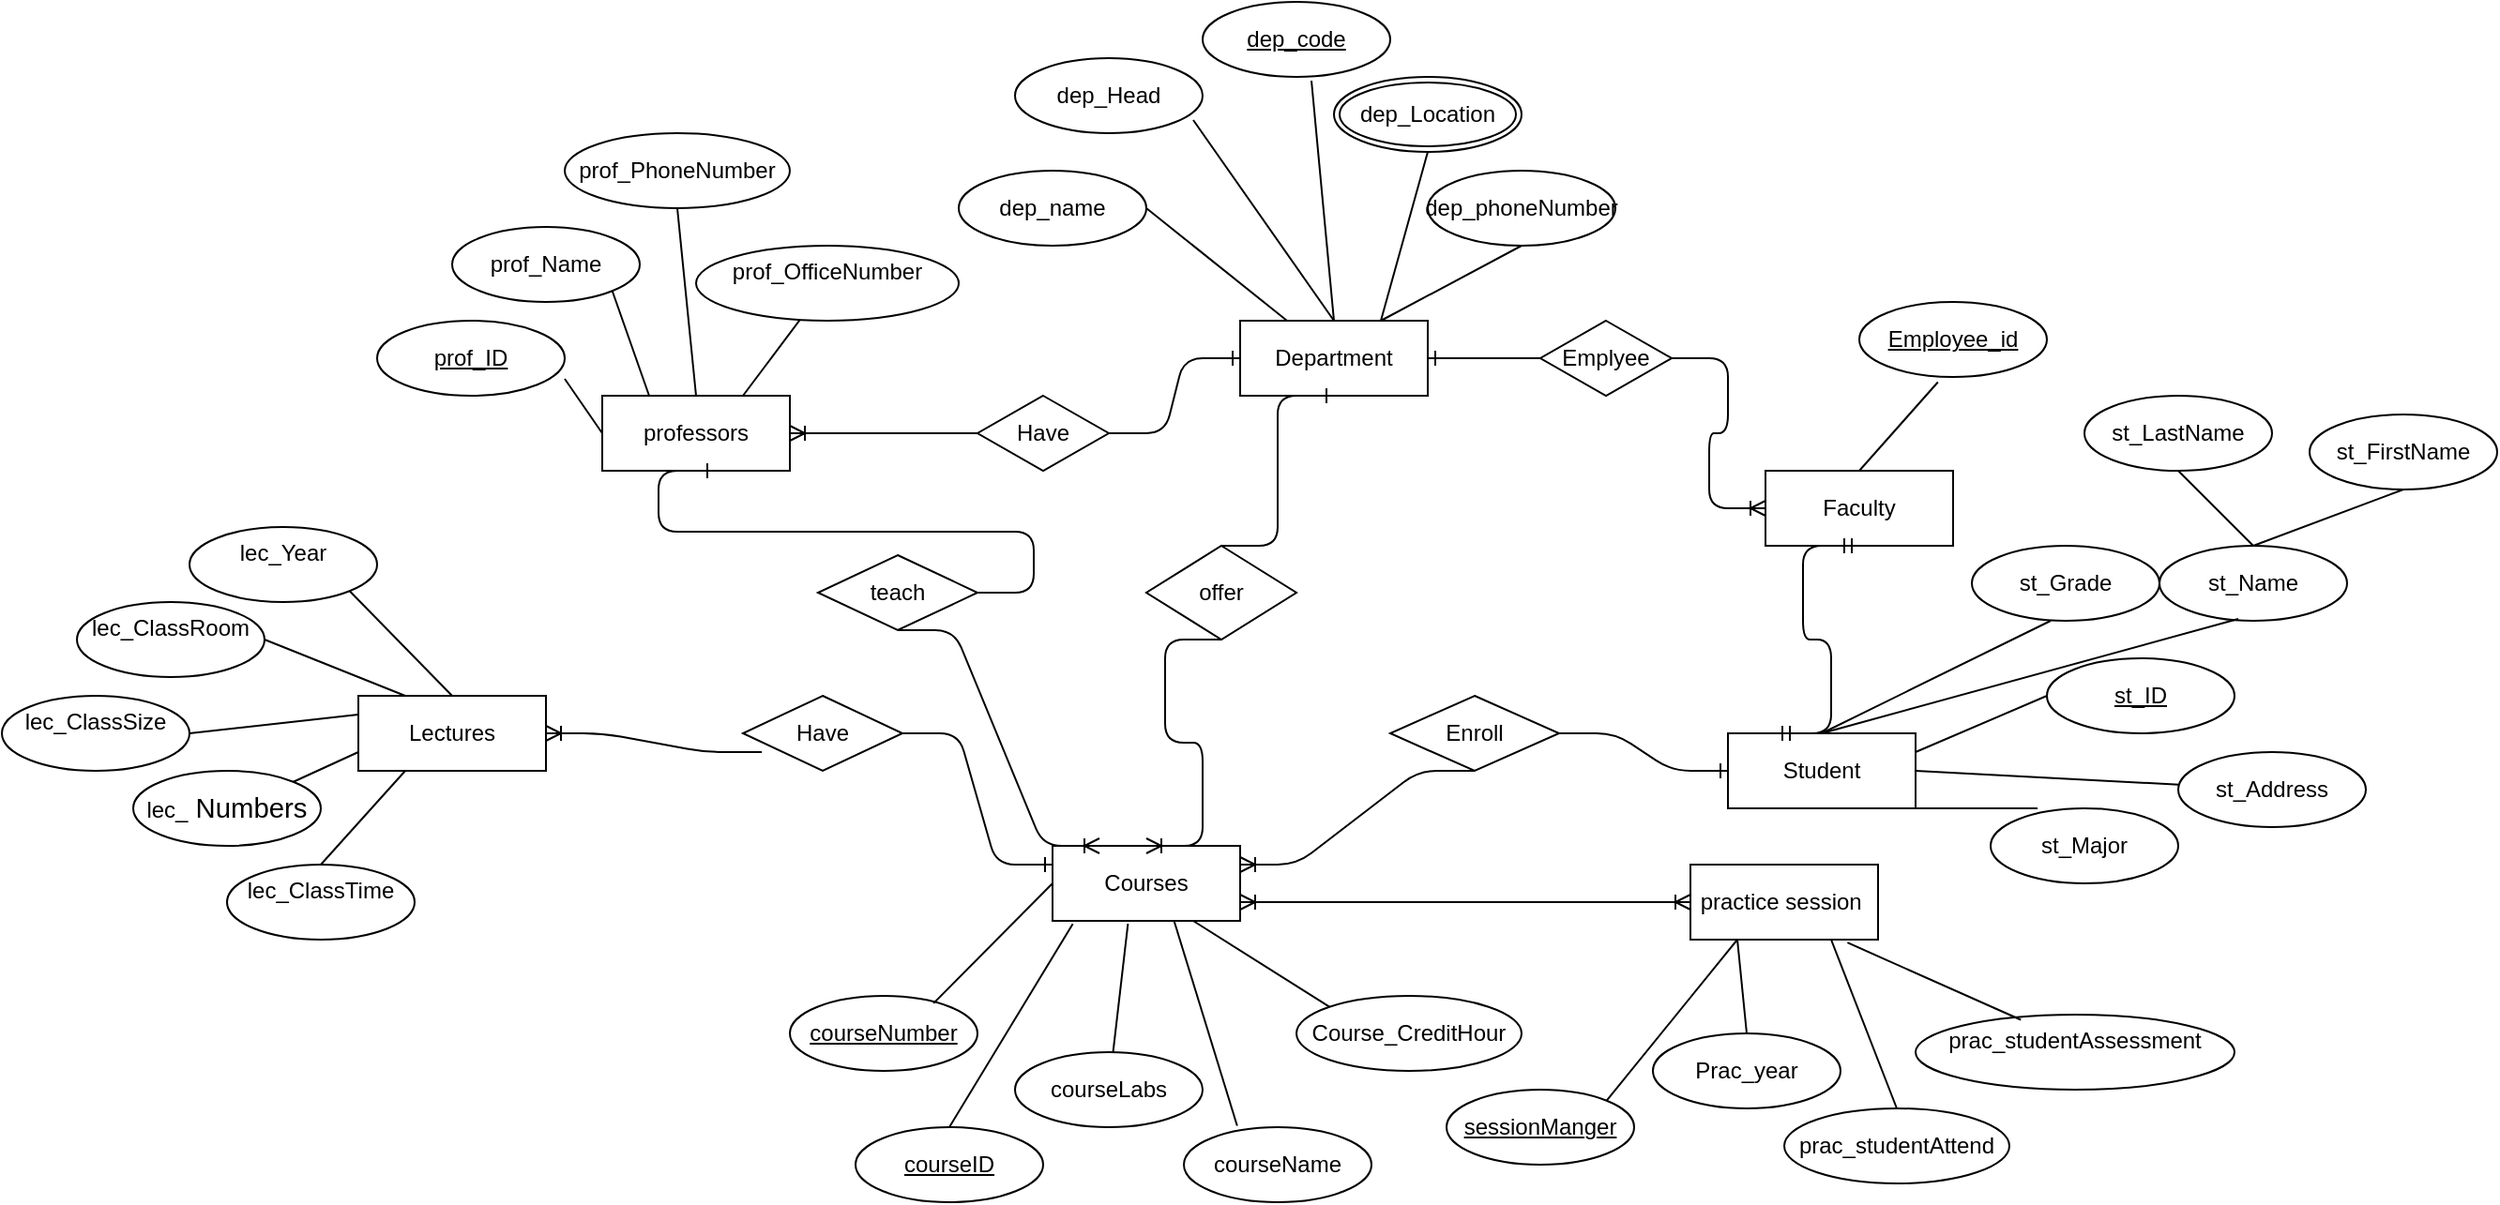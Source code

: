 <mxfile version="14.7.9" type="github">
  <diagram id="xXjCyACdQfbOIhHh-awv" name="Page-1">
    <mxGraphModel dx="2297" dy="750" grid="1" gridSize="10" guides="1" tooltips="1" connect="1" arrows="1" fold="1" page="1" pageScale="1" pageWidth="850" pageHeight="1100" math="0" shadow="0">
      <root>
        <mxCell id="0" />
        <mxCell id="1" parent="0" />
        <mxCell id="ngRxiMYijirylgywiZqK-1" value="Department" style="whiteSpace=wrap;html=1;align=center;" vertex="1" parent="1">
          <mxGeometry x="580" y="240" width="100" height="40" as="geometry" />
        </mxCell>
        <mxCell id="ngRxiMYijirylgywiZqK-2" value="Lectures" style="whiteSpace=wrap;html=1;align=center;" vertex="1" parent="1">
          <mxGeometry x="110" y="440" width="100" height="40" as="geometry" />
        </mxCell>
        <mxCell id="ngRxiMYijirylgywiZqK-3" value="practice session&amp;nbsp;" style="whiteSpace=wrap;html=1;align=center;" vertex="1" parent="1">
          <mxGeometry x="820" y="530" width="100" height="40" as="geometry" />
        </mxCell>
        <mxCell id="ngRxiMYijirylgywiZqK-4" value="professors" style="whiteSpace=wrap;html=1;align=center;" vertex="1" parent="1">
          <mxGeometry x="240" y="280" width="100" height="40" as="geometry" />
        </mxCell>
        <mxCell id="ngRxiMYijirylgywiZqK-5" value="Courses" style="whiteSpace=wrap;html=1;align=center;" vertex="1" parent="1">
          <mxGeometry x="480" y="520" width="100" height="40" as="geometry" />
        </mxCell>
        <mxCell id="ngRxiMYijirylgywiZqK-6" value="Student" style="whiteSpace=wrap;html=1;align=center;" vertex="1" parent="1">
          <mxGeometry x="840" y="460" width="100" height="40" as="geometry" />
        </mxCell>
        <mxCell id="ngRxiMYijirylgywiZqK-7" value="prof_ID" style="ellipse;whiteSpace=wrap;html=1;align=center;fontStyle=4;" vertex="1" parent="1">
          <mxGeometry x="120" y="240" width="100" height="40" as="geometry" />
        </mxCell>
        <mxCell id="ngRxiMYijirylgywiZqK-8" value="prof_Name" style="ellipse;whiteSpace=wrap;html=1;align=center;" vertex="1" parent="1">
          <mxGeometry x="160" y="190" width="100" height="40" as="geometry" />
        </mxCell>
        <mxCell id="ngRxiMYijirylgywiZqK-9" value="prof_&lt;span&gt;OfficeNumber&lt;/span&gt;&lt;p class=&quot;MsoNormal&quot;&gt;&lt;/p&gt;" style="ellipse;whiteSpace=wrap;html=1;align=center;" vertex="1" parent="1">
          <mxGeometry x="290" y="200" width="140" height="40" as="geometry" />
        </mxCell>
        <mxCell id="ngRxiMYijirylgywiZqK-10" value="prof_PhoneNumber" style="ellipse;whiteSpace=wrap;html=1;align=center;" vertex="1" parent="1">
          <mxGeometry x="220" y="140" width="120" height="40" as="geometry" />
        </mxCell>
        <mxCell id="ngRxiMYijirylgywiZqK-11" value="" style="endArrow=none;html=1;rounded=0;entryX=0.75;entryY=0;entryDx=0;entryDy=0;" edge="1" parent="1" source="ngRxiMYijirylgywiZqK-9" target="ngRxiMYijirylgywiZqK-4">
          <mxGeometry relative="1" as="geometry">
            <mxPoint x="290" y="210" as="sourcePoint" />
            <mxPoint x="450" y="210" as="targetPoint" />
          </mxGeometry>
        </mxCell>
        <mxCell id="ngRxiMYijirylgywiZqK-12" value="" style="endArrow=none;html=1;rounded=0;exitX=0.5;exitY=1;exitDx=0;exitDy=0;entryX=0.5;entryY=0;entryDx=0;entryDy=0;" edge="1" parent="1" source="ngRxiMYijirylgywiZqK-10" target="ngRxiMYijirylgywiZqK-4">
          <mxGeometry relative="1" as="geometry">
            <mxPoint x="290" y="259" as="sourcePoint" />
            <mxPoint x="450" y="259" as="targetPoint" />
          </mxGeometry>
        </mxCell>
        <mxCell id="ngRxiMYijirylgywiZqK-13" value="" style="endArrow=none;html=1;rounded=0;exitX=1;exitY=1;exitDx=0;exitDy=0;entryX=0.25;entryY=0;entryDx=0;entryDy=0;" edge="1" parent="1" source="ngRxiMYijirylgywiZqK-8" target="ngRxiMYijirylgywiZqK-4">
          <mxGeometry relative="1" as="geometry">
            <mxPoint x="300" y="239" as="sourcePoint" />
            <mxPoint x="460" y="239" as="targetPoint" />
          </mxGeometry>
        </mxCell>
        <mxCell id="ngRxiMYijirylgywiZqK-14" value="" style="endArrow=none;html=1;rounded=0;exitX=1;exitY=0.775;exitDx=0;exitDy=0;exitPerimeter=0;entryX=0;entryY=0.5;entryDx=0;entryDy=0;" edge="1" parent="1" source="ngRxiMYijirylgywiZqK-7" target="ngRxiMYijirylgywiZqK-4">
          <mxGeometry relative="1" as="geometry">
            <mxPoint x="340" y="290" as="sourcePoint" />
            <mxPoint x="500" y="290" as="targetPoint" />
          </mxGeometry>
        </mxCell>
        <mxCell id="ngRxiMYijirylgywiZqK-15" value="lec_&lt;span&gt;ClassRoom&lt;/span&gt;&lt;p class=&quot;MsoNormal&quot;&gt;&lt;/p&gt;" style="ellipse;whiteSpace=wrap;html=1;align=center;" vertex="1" parent="1">
          <mxGeometry x="-40" y="390" width="100" height="40" as="geometry" />
        </mxCell>
        <mxCell id="ngRxiMYijirylgywiZqK-16" value="lec_&lt;span&gt;Year&lt;/span&gt;&lt;p class=&quot;MsoNormal&quot;&gt;&lt;/p&gt;" style="ellipse;whiteSpace=wrap;html=1;align=center;" vertex="1" parent="1">
          <mxGeometry x="20" y="350" width="100" height="40" as="geometry" />
        </mxCell>
        <mxCell id="ngRxiMYijirylgywiZqK-17" value="lec_&lt;span&gt;ClassSize&lt;/span&gt;&lt;p class=&quot;MsoNormal&quot;&gt;&lt;/p&gt;" style="ellipse;whiteSpace=wrap;html=1;align=center;" vertex="1" parent="1">
          <mxGeometry x="-80" y="440" width="100" height="40" as="geometry" />
        </mxCell>
        <mxCell id="ngRxiMYijirylgywiZqK-19" value="lec_&lt;span&gt;ClassTime&lt;/span&gt;&lt;p class=&quot;MsoNormal&quot;&gt;&lt;/p&gt;" style="ellipse;whiteSpace=wrap;html=1;align=center;" vertex="1" parent="1">
          <mxGeometry x="40" y="530" width="100" height="40" as="geometry" />
        </mxCell>
        <mxCell id="ngRxiMYijirylgywiZqK-20" value="lec_&lt;span style=&quot;font-size: 11.0pt ; line-height: 107% ; font-family: &amp;#34;calibri&amp;#34; , sans-serif&quot;&gt;&amp;nbsp;Numbers&lt;/span&gt;" style="ellipse;whiteSpace=wrap;html=1;align=center;" vertex="1" parent="1">
          <mxGeometry x="-10" y="480" width="100" height="40" as="geometry" />
        </mxCell>
        <mxCell id="ngRxiMYijirylgywiZqK-21" value="" style="endArrow=none;html=1;rounded=0;entryX=0.25;entryY=1;entryDx=0;entryDy=0;exitX=0.5;exitY=0;exitDx=0;exitDy=0;" edge="1" parent="1" source="ngRxiMYijirylgywiZqK-19" target="ngRxiMYijirylgywiZqK-2">
          <mxGeometry relative="1" as="geometry">
            <mxPoint x="60" y="499.5" as="sourcePoint" />
            <mxPoint x="220" y="499.5" as="targetPoint" />
          </mxGeometry>
        </mxCell>
        <mxCell id="ngRxiMYijirylgywiZqK-22" value="" style="endArrow=none;html=1;rounded=0;entryX=0;entryY=0.75;entryDx=0;entryDy=0;exitX=1;exitY=0;exitDx=0;exitDy=0;" edge="1" parent="1" source="ngRxiMYijirylgywiZqK-20" target="ngRxiMYijirylgywiZqK-2">
          <mxGeometry relative="1" as="geometry">
            <mxPoint x="60" y="459.5" as="sourcePoint" />
            <mxPoint x="220" y="459.5" as="targetPoint" />
          </mxGeometry>
        </mxCell>
        <mxCell id="ngRxiMYijirylgywiZqK-23" value="" style="endArrow=none;html=1;rounded=0;entryX=0;entryY=0.25;entryDx=0;entryDy=0;exitX=1;exitY=0.5;exitDx=0;exitDy=0;" edge="1" parent="1" source="ngRxiMYijirylgywiZqK-17" target="ngRxiMYijirylgywiZqK-2">
          <mxGeometry relative="1" as="geometry">
            <mxPoint x="20" y="450" as="sourcePoint" />
            <mxPoint x="180" y="450" as="targetPoint" />
          </mxGeometry>
        </mxCell>
        <mxCell id="ngRxiMYijirylgywiZqK-24" value="" style="endArrow=none;html=1;rounded=0;entryX=0.25;entryY=0;entryDx=0;entryDy=0;exitX=1;exitY=0.5;exitDx=0;exitDy=0;" edge="1" parent="1" source="ngRxiMYijirylgywiZqK-15" target="ngRxiMYijirylgywiZqK-2">
          <mxGeometry relative="1" as="geometry">
            <mxPoint x="40" y="430" as="sourcePoint" />
            <mxPoint x="200" y="430" as="targetPoint" />
          </mxGeometry>
        </mxCell>
        <mxCell id="ngRxiMYijirylgywiZqK-25" value="" style="endArrow=none;html=1;rounded=0;exitX=1;exitY=1;exitDx=0;exitDy=0;entryX=0.5;entryY=0;entryDx=0;entryDy=0;" edge="1" parent="1" source="ngRxiMYijirylgywiZqK-16" target="ngRxiMYijirylgywiZqK-2">
          <mxGeometry relative="1" as="geometry">
            <mxPoint x="100" y="370" as="sourcePoint" />
            <mxPoint x="220" y="440" as="targetPoint" />
          </mxGeometry>
        </mxCell>
        <mxCell id="ngRxiMYijirylgywiZqK-27" value="dep_code" style="ellipse;whiteSpace=wrap;html=1;align=center;fontStyle=4;" vertex="1" parent="1">
          <mxGeometry x="560" y="70" width="100" height="40" as="geometry" />
        </mxCell>
        <mxCell id="ngRxiMYijirylgywiZqK-28" value="dep_Head" style="ellipse;whiteSpace=wrap;html=1;align=center;" vertex="1" parent="1">
          <mxGeometry x="460" y="100" width="100" height="40" as="geometry" />
        </mxCell>
        <mxCell id="ngRxiMYijirylgywiZqK-30" value="dep_phoneNumber" style="ellipse;whiteSpace=wrap;html=1;align=center;" vertex="1" parent="1">
          <mxGeometry x="680" y="160" width="100" height="40" as="geometry" />
        </mxCell>
        <mxCell id="ngRxiMYijirylgywiZqK-31" value="dep_name" style="ellipse;whiteSpace=wrap;html=1;align=center;" vertex="1" parent="1">
          <mxGeometry x="430" y="160" width="100" height="40" as="geometry" />
        </mxCell>
        <mxCell id="ngRxiMYijirylgywiZqK-32" value="" style="endArrow=none;html=1;rounded=0;entryX=1;entryY=0.5;entryDx=0;entryDy=0;" edge="1" parent="1" source="ngRxiMYijirylgywiZqK-1" target="ngRxiMYijirylgywiZqK-31">
          <mxGeometry relative="1" as="geometry">
            <mxPoint x="360" y="220" as="sourcePoint" />
            <mxPoint x="520" y="220" as="targetPoint" />
          </mxGeometry>
        </mxCell>
        <mxCell id="ngRxiMYijirylgywiZqK-33" value="" style="endArrow=none;html=1;rounded=0;entryX=0.95;entryY=0.825;entryDx=0;entryDy=0;entryPerimeter=0;exitX=0.5;exitY=0;exitDx=0;exitDy=0;" edge="1" parent="1" source="ngRxiMYijirylgywiZqK-1" target="ngRxiMYijirylgywiZqK-28">
          <mxGeometry relative="1" as="geometry">
            <mxPoint x="380" y="240" as="sourcePoint" />
            <mxPoint x="540" y="240" as="targetPoint" />
          </mxGeometry>
        </mxCell>
        <mxCell id="ngRxiMYijirylgywiZqK-34" value="" style="endArrow=none;html=1;rounded=0;entryX=0.58;entryY=1.05;entryDx=0;entryDy=0;entryPerimeter=0;exitX=0.5;exitY=0;exitDx=0;exitDy=0;" edge="1" parent="1" source="ngRxiMYijirylgywiZqK-1" target="ngRxiMYijirylgywiZqK-27">
          <mxGeometry relative="1" as="geometry">
            <mxPoint x="380" y="229.5" as="sourcePoint" />
            <mxPoint x="540" y="229.5" as="targetPoint" />
          </mxGeometry>
        </mxCell>
        <mxCell id="ngRxiMYijirylgywiZqK-35" value="" style="endArrow=none;html=1;rounded=0;entryX=0.5;entryY=1;entryDx=0;entryDy=0;exitX=0.75;exitY=0;exitDx=0;exitDy=0;" edge="1" parent="1" source="ngRxiMYijirylgywiZqK-1" target="ngRxiMYijirylgywiZqK-97">
          <mxGeometry relative="1" as="geometry">
            <mxPoint x="430" y="220" as="sourcePoint" />
            <mxPoint x="661" y="152" as="targetPoint" />
          </mxGeometry>
        </mxCell>
        <mxCell id="ngRxiMYijirylgywiZqK-36" value="" style="endArrow=none;html=1;rounded=0;entryX=0.5;entryY=1;entryDx=0;entryDy=0;exitX=0.75;exitY=0;exitDx=0;exitDy=0;" edge="1" parent="1" source="ngRxiMYijirylgywiZqK-1" target="ngRxiMYijirylgywiZqK-30">
          <mxGeometry relative="1" as="geometry">
            <mxPoint x="350" y="190" as="sourcePoint" />
            <mxPoint x="510" y="190" as="targetPoint" />
          </mxGeometry>
        </mxCell>
        <mxCell id="ngRxiMYijirylgywiZqK-37" value="st_Grade" style="ellipse;whiteSpace=wrap;html=1;align=center;" vertex="1" parent="1">
          <mxGeometry x="970" y="360" width="100" height="40" as="geometry" />
        </mxCell>
        <mxCell id="ngRxiMYijirylgywiZqK-38" value="st_Major" style="ellipse;whiteSpace=wrap;html=1;align=center;" vertex="1" parent="1">
          <mxGeometry x="980" y="500" width="100" height="40" as="geometry" />
        </mxCell>
        <mxCell id="ngRxiMYijirylgywiZqK-39" value="st_Address" style="ellipse;whiteSpace=wrap;html=1;align=center;" vertex="1" parent="1">
          <mxGeometry x="1080" y="470" width="100" height="40" as="geometry" />
        </mxCell>
        <mxCell id="ngRxiMYijirylgywiZqK-40" value="st_Name" style="ellipse;whiteSpace=wrap;html=1;align=center;" vertex="1" parent="1">
          <mxGeometry x="1070" y="360" width="100" height="40" as="geometry" />
        </mxCell>
        <mxCell id="ngRxiMYijirylgywiZqK-41" value="st_ID" style="ellipse;whiteSpace=wrap;html=1;align=center;fontStyle=4;" vertex="1" parent="1">
          <mxGeometry x="1010" y="420" width="100" height="40" as="geometry" />
        </mxCell>
        <mxCell id="ngRxiMYijirylgywiZqK-42" value="" style="endArrow=none;html=1;rounded=0;entryX=0.75;entryY=1;entryDx=0;entryDy=0;exitX=0.25;exitY=0;exitDx=0;exitDy=0;exitPerimeter=0;" edge="1" parent="1" source="ngRxiMYijirylgywiZqK-38" target="ngRxiMYijirylgywiZqK-6">
          <mxGeometry relative="1" as="geometry">
            <mxPoint x="740" y="419" as="sourcePoint" />
            <mxPoint x="900" y="419" as="targetPoint" />
          </mxGeometry>
        </mxCell>
        <mxCell id="ngRxiMYijirylgywiZqK-43" value="" style="endArrow=none;html=1;rounded=0;exitX=1;exitY=0.5;exitDx=0;exitDy=0;" edge="1" parent="1" source="ngRxiMYijirylgywiZqK-6" target="ngRxiMYijirylgywiZqK-39">
          <mxGeometry relative="1" as="geometry">
            <mxPoint x="780" y="420" as="sourcePoint" />
            <mxPoint x="940" y="420" as="targetPoint" />
          </mxGeometry>
        </mxCell>
        <mxCell id="ngRxiMYijirylgywiZqK-44" value="" style="endArrow=none;html=1;rounded=0;exitX=1;exitY=0.25;exitDx=0;exitDy=0;entryX=0;entryY=0.5;entryDx=0;entryDy=0;" edge="1" parent="1" source="ngRxiMYijirylgywiZqK-6" target="ngRxiMYijirylgywiZqK-41">
          <mxGeometry relative="1" as="geometry">
            <mxPoint x="830" y="379.5" as="sourcePoint" />
            <mxPoint x="980" y="380" as="targetPoint" />
          </mxGeometry>
        </mxCell>
        <mxCell id="ngRxiMYijirylgywiZqK-45" value="" style="endArrow=none;html=1;rounded=0;entryX=0.42;entryY=0.975;entryDx=0;entryDy=0;entryPerimeter=0;exitX=0.5;exitY=0;exitDx=0;exitDy=0;" edge="1" parent="1" source="ngRxiMYijirylgywiZqK-6" target="ngRxiMYijirylgywiZqK-40">
          <mxGeometry relative="1" as="geometry">
            <mxPoint x="770" y="330" as="sourcePoint" />
            <mxPoint x="930" y="330" as="targetPoint" />
          </mxGeometry>
        </mxCell>
        <mxCell id="ngRxiMYijirylgywiZqK-46" value="" style="endArrow=none;html=1;rounded=0;entryX=0.42;entryY=1;entryDx=0;entryDy=0;entryPerimeter=0;exitX=0.5;exitY=0;exitDx=0;exitDy=0;" edge="1" parent="1" source="ngRxiMYijirylgywiZqK-6" target="ngRxiMYijirylgywiZqK-37">
          <mxGeometry relative="1" as="geometry">
            <mxPoint x="750" y="390" as="sourcePoint" />
            <mxPoint x="910" y="390" as="targetPoint" />
          </mxGeometry>
        </mxCell>
        <mxCell id="ngRxiMYijirylgywiZqK-47" value="courseNumber" style="ellipse;whiteSpace=wrap;html=1;align=center;fontStyle=4;" vertex="1" parent="1">
          <mxGeometry x="340" y="600" width="100" height="40" as="geometry" />
        </mxCell>
        <mxCell id="ngRxiMYijirylgywiZqK-48" value="courseID" style="ellipse;whiteSpace=wrap;html=1;align=center;fontStyle=4;" vertex="1" parent="1">
          <mxGeometry x="375" y="670" width="100" height="40" as="geometry" />
        </mxCell>
        <mxCell id="ngRxiMYijirylgywiZqK-49" value="Course_CreditHour" style="ellipse;whiteSpace=wrap;html=1;align=center;" vertex="1" parent="1">
          <mxGeometry x="610" y="600" width="120" height="40" as="geometry" />
        </mxCell>
        <mxCell id="ngRxiMYijirylgywiZqK-50" value="courseLabs" style="ellipse;whiteSpace=wrap;html=1;align=center;" vertex="1" parent="1">
          <mxGeometry x="460" y="630" width="100" height="40" as="geometry" />
        </mxCell>
        <mxCell id="ngRxiMYijirylgywiZqK-51" value="courseName" style="ellipse;whiteSpace=wrap;html=1;align=center;" vertex="1" parent="1">
          <mxGeometry x="550" y="670" width="100" height="40" as="geometry" />
        </mxCell>
        <mxCell id="ngRxiMYijirylgywiZqK-53" value="" style="endArrow=none;html=1;rounded=0;entryX=0.75;entryY=1;entryDx=0;entryDy=0;exitX=0;exitY=0;exitDx=0;exitDy=0;" edge="1" parent="1" source="ngRxiMYijirylgywiZqK-49" target="ngRxiMYijirylgywiZqK-5">
          <mxGeometry relative="1" as="geometry">
            <mxPoint x="530" y="630" as="sourcePoint" />
            <mxPoint x="690" y="630" as="targetPoint" />
          </mxGeometry>
        </mxCell>
        <mxCell id="ngRxiMYijirylgywiZqK-54" value="" style="endArrow=none;html=1;rounded=0;entryX=0.649;entryY=1.01;entryDx=0;entryDy=0;entryPerimeter=0;exitX=0.284;exitY=-0.019;exitDx=0;exitDy=0;exitPerimeter=0;" edge="1" parent="1" source="ngRxiMYijirylgywiZqK-51" target="ngRxiMYijirylgywiZqK-5">
          <mxGeometry relative="1" as="geometry">
            <mxPoint x="500" y="669.41" as="sourcePoint" />
            <mxPoint x="660" y="669.41" as="targetPoint" />
          </mxGeometry>
        </mxCell>
        <mxCell id="ngRxiMYijirylgywiZqK-55" value="" style="endArrow=none;html=1;rounded=0;entryX=0.402;entryY=1.04;entryDx=0;entryDy=0;entryPerimeter=0;" edge="1" parent="1" source="ngRxiMYijirylgywiZqK-50" target="ngRxiMYijirylgywiZqK-5">
          <mxGeometry relative="1" as="geometry">
            <mxPoint x="490" y="659.41" as="sourcePoint" />
            <mxPoint x="650" y="659.41" as="targetPoint" />
          </mxGeometry>
        </mxCell>
        <mxCell id="ngRxiMYijirylgywiZqK-56" value="" style="endArrow=none;html=1;rounded=0;exitX=0.5;exitY=0;exitDx=0;exitDy=0;entryX=0.108;entryY=1.04;entryDx=0;entryDy=0;entryPerimeter=0;" edge="1" parent="1" source="ngRxiMYijirylgywiZqK-48" target="ngRxiMYijirylgywiZqK-5">
          <mxGeometry relative="1" as="geometry">
            <mxPoint x="420" y="598.82" as="sourcePoint" />
            <mxPoint x="530" y="599" as="targetPoint" />
          </mxGeometry>
        </mxCell>
        <mxCell id="ngRxiMYijirylgywiZqK-57" value="" style="endArrow=none;html=1;rounded=0;entryX=0;entryY=0.5;entryDx=0;entryDy=0;exitX=0.766;exitY=0.099;exitDx=0;exitDy=0;exitPerimeter=0;" edge="1" parent="1" source="ngRxiMYijirylgywiZqK-47" target="ngRxiMYijirylgywiZqK-5">
          <mxGeometry relative="1" as="geometry">
            <mxPoint x="430" y="570" as="sourcePoint" />
            <mxPoint x="590" y="570" as="targetPoint" />
          </mxGeometry>
        </mxCell>
        <mxCell id="ngRxiMYijirylgywiZqK-58" value="Faculty" style="whiteSpace=wrap;html=1;align=center;" vertex="1" parent="1">
          <mxGeometry x="860" y="320" width="100" height="40" as="geometry" />
        </mxCell>
        <mxCell id="ngRxiMYijirylgywiZqK-60" value="Employee_id" style="ellipse;whiteSpace=wrap;html=1;align=center;fontStyle=4;" vertex="1" parent="1">
          <mxGeometry x="910" y="230" width="100" height="40" as="geometry" />
        </mxCell>
        <mxCell id="ngRxiMYijirylgywiZqK-61" value="" style="endArrow=none;html=1;rounded=0;exitX=0.419;exitY=1.069;exitDx=0;exitDy=0;exitPerimeter=0;entryX=0.5;entryY=0;entryDx=0;entryDy=0;" edge="1" parent="1" source="ngRxiMYijirylgywiZqK-60" target="ngRxiMYijirylgywiZqK-58">
          <mxGeometry relative="1" as="geometry">
            <mxPoint x="720" y="220" as="sourcePoint" />
            <mxPoint x="930" y="240" as="targetPoint" />
          </mxGeometry>
        </mxCell>
        <mxCell id="ngRxiMYijirylgywiZqK-62" value="sessionManger" style="ellipse;whiteSpace=wrap;html=1;align=center;fontStyle=4;" vertex="1" parent="1">
          <mxGeometry x="690" y="650" width="100" height="40" as="geometry" />
        </mxCell>
        <mxCell id="ngRxiMYijirylgywiZqK-63" value="Prac_year" style="ellipse;whiteSpace=wrap;html=1;align=center;" vertex="1" parent="1">
          <mxGeometry x="800" y="620" width="100" height="40" as="geometry" />
        </mxCell>
        <mxCell id="ngRxiMYijirylgywiZqK-64" value="prac_studentAttend" style="ellipse;whiteSpace=wrap;html=1;align=center;" vertex="1" parent="1">
          <mxGeometry x="870" y="660" width="120" height="40" as="geometry" />
        </mxCell>
        <mxCell id="ngRxiMYijirylgywiZqK-65" value="prac_&lt;span&gt;studentAssessment&lt;/span&gt;&lt;p class=&quot;MsoNormal&quot;&gt;&lt;/p&gt;" style="ellipse;whiteSpace=wrap;html=1;align=center;" vertex="1" parent="1">
          <mxGeometry x="940" y="610" width="170" height="40" as="geometry" />
        </mxCell>
        <mxCell id="ngRxiMYijirylgywiZqK-68" value="" style="endArrow=none;html=1;rounded=0;exitX=0.837;exitY=1.04;exitDx=0;exitDy=0;entryX=0.33;entryY=0.069;entryDx=0;entryDy=0;entryPerimeter=0;exitPerimeter=0;" edge="1" parent="1" source="ngRxiMYijirylgywiZqK-3" target="ngRxiMYijirylgywiZqK-65">
          <mxGeometry relative="1" as="geometry">
            <mxPoint x="900" y="600" as="sourcePoint" />
            <mxPoint x="1060" y="600" as="targetPoint" />
          </mxGeometry>
        </mxCell>
        <mxCell id="ngRxiMYijirylgywiZqK-69" value="" style="endArrow=none;html=1;rounded=0;entryX=0.75;entryY=1;entryDx=0;entryDy=0;exitX=0.5;exitY=0;exitDx=0;exitDy=0;" edge="1" parent="1" source="ngRxiMYijirylgywiZqK-64" target="ngRxiMYijirylgywiZqK-3">
          <mxGeometry relative="1" as="geometry">
            <mxPoint x="790" y="570" as="sourcePoint" />
            <mxPoint x="950" y="570" as="targetPoint" />
          </mxGeometry>
        </mxCell>
        <mxCell id="ngRxiMYijirylgywiZqK-70" value="" style="endArrow=none;html=1;rounded=0;entryX=0.25;entryY=1;entryDx=0;entryDy=0;exitX=0.5;exitY=0;exitDx=0;exitDy=0;" edge="1" parent="1" source="ngRxiMYijirylgywiZqK-63" target="ngRxiMYijirylgywiZqK-3">
          <mxGeometry relative="1" as="geometry">
            <mxPoint x="750" y="549" as="sourcePoint" />
            <mxPoint x="910" y="549" as="targetPoint" />
          </mxGeometry>
        </mxCell>
        <mxCell id="ngRxiMYijirylgywiZqK-71" value="" style="endArrow=none;html=1;rounded=0;entryX=0.25;entryY=1;entryDx=0;entryDy=0;exitX=1;exitY=0;exitDx=0;exitDy=0;" edge="1" parent="1" source="ngRxiMYijirylgywiZqK-62" target="ngRxiMYijirylgywiZqK-3">
          <mxGeometry relative="1" as="geometry">
            <mxPoint x="740" y="590" as="sourcePoint" />
            <mxPoint x="900" y="590" as="targetPoint" />
          </mxGeometry>
        </mxCell>
        <mxCell id="ngRxiMYijirylgywiZqK-72" value="Enroll" style="shape=rhombus;perimeter=rhombusPerimeter;whiteSpace=wrap;html=1;align=center;" vertex="1" parent="1">
          <mxGeometry x="660" y="440" width="90" height="40" as="geometry" />
        </mxCell>
        <mxCell id="ngRxiMYijirylgywiZqK-73" value="" style="edgeStyle=entityRelationEdgeStyle;fontSize=12;html=1;endArrow=ERone;endFill=1;exitX=1;exitY=0.5;exitDx=0;exitDy=0;entryX=0;entryY=0.5;entryDx=0;entryDy=0;" edge="1" parent="1" source="ngRxiMYijirylgywiZqK-72" target="ngRxiMYijirylgywiZqK-6">
          <mxGeometry width="100" height="100" relative="1" as="geometry">
            <mxPoint x="750" y="500" as="sourcePoint" />
            <mxPoint x="830" y="410" as="targetPoint" />
          </mxGeometry>
        </mxCell>
        <mxCell id="ngRxiMYijirylgywiZqK-75" value="" style="edgeStyle=entityRelationEdgeStyle;fontSize=12;html=1;endArrow=ERoneToMany;entryX=1;entryY=0.25;entryDx=0;entryDy=0;exitX=0.5;exitY=1;exitDx=0;exitDy=0;" edge="1" parent="1" source="ngRxiMYijirylgywiZqK-72" target="ngRxiMYijirylgywiZqK-5">
          <mxGeometry width="100" height="100" relative="1" as="geometry">
            <mxPoint x="710" y="600" as="sourcePoint" />
            <mxPoint x="810" y="500" as="targetPoint" />
          </mxGeometry>
        </mxCell>
        <mxCell id="ngRxiMYijirylgywiZqK-76" value="Have" style="shape=rhombus;perimeter=rhombusPerimeter;whiteSpace=wrap;html=1;align=center;" vertex="1" parent="1">
          <mxGeometry x="315" y="440" width="85" height="40" as="geometry" />
        </mxCell>
        <mxCell id="ngRxiMYijirylgywiZqK-77" value="" style="edgeStyle=entityRelationEdgeStyle;fontSize=12;html=1;endArrow=ERoneToMany;exitX=0.118;exitY=0.75;exitDx=0;exitDy=0;exitPerimeter=0;entryX=1;entryY=0.5;entryDx=0;entryDy=0;" edge="1" parent="1" source="ngRxiMYijirylgywiZqK-76" target="ngRxiMYijirylgywiZqK-2">
          <mxGeometry width="100" height="100" relative="1" as="geometry">
            <mxPoint x="350" y="600" as="sourcePoint" />
            <mxPoint x="450" y="500" as="targetPoint" />
          </mxGeometry>
        </mxCell>
        <mxCell id="ngRxiMYijirylgywiZqK-78" value="" style="edgeStyle=entityRelationEdgeStyle;fontSize=12;html=1;endArrow=ERone;endFill=1;entryX=0;entryY=0.25;entryDx=0;entryDy=0;entryPerimeter=0;exitX=1;exitY=0.5;exitDx=0;exitDy=0;" edge="1" parent="1" source="ngRxiMYijirylgywiZqK-76" target="ngRxiMYijirylgywiZqK-5">
          <mxGeometry width="100" height="100" relative="1" as="geometry">
            <mxPoint x="375" y="630" as="sourcePoint" />
            <mxPoint x="475" y="530" as="targetPoint" />
          </mxGeometry>
        </mxCell>
        <mxCell id="ngRxiMYijirylgywiZqK-80" value="" style="edgeStyle=entityRelationEdgeStyle;fontSize=12;html=1;endArrow=ERoneToMany;startArrow=ERoneToMany;exitX=1;exitY=0.75;exitDx=0;exitDy=0;entryX=0;entryY=0.5;entryDx=0;entryDy=0;" edge="1" parent="1" source="ngRxiMYijirylgywiZqK-5" target="ngRxiMYijirylgywiZqK-3">
          <mxGeometry width="100" height="100" relative="1" as="geometry">
            <mxPoint x="670" y="580" as="sourcePoint" />
            <mxPoint x="770" y="480" as="targetPoint" />
          </mxGeometry>
        </mxCell>
        <mxCell id="ngRxiMYijirylgywiZqK-81" value="offer" style="shape=rhombus;perimeter=rhombusPerimeter;whiteSpace=wrap;html=1;align=center;" vertex="1" parent="1">
          <mxGeometry x="530" y="360" width="80" height="50" as="geometry" />
        </mxCell>
        <mxCell id="ngRxiMYijirylgywiZqK-83" value="" style="edgeStyle=entityRelationEdgeStyle;fontSize=12;html=1;endArrow=ERoneToMany;exitX=0.5;exitY=1;exitDx=0;exitDy=0;entryX=0.5;entryY=0;entryDx=0;entryDy=0;" edge="1" parent="1" source="ngRxiMYijirylgywiZqK-81" target="ngRxiMYijirylgywiZqK-5">
          <mxGeometry width="100" height="100" relative="1" as="geometry">
            <mxPoint x="460" y="400" as="sourcePoint" />
            <mxPoint x="530" y="515" as="targetPoint" />
          </mxGeometry>
        </mxCell>
        <mxCell id="ngRxiMYijirylgywiZqK-84" value="" style="edgeStyle=entityRelationEdgeStyle;fontSize=12;html=1;endArrow=ERone;endFill=1;exitX=0.5;exitY=0;exitDx=0;exitDy=0;entryX=0.5;entryY=1;entryDx=0;entryDy=0;" edge="1" parent="1" source="ngRxiMYijirylgywiZqK-81" target="ngRxiMYijirylgywiZqK-1">
          <mxGeometry width="100" height="100" relative="1" as="geometry">
            <mxPoint x="460" y="400" as="sourcePoint" />
            <mxPoint x="560" y="300" as="targetPoint" />
          </mxGeometry>
        </mxCell>
        <mxCell id="ngRxiMYijirylgywiZqK-85" value="Emplyee" style="shape=rhombus;perimeter=rhombusPerimeter;whiteSpace=wrap;html=1;align=center;" vertex="1" parent="1">
          <mxGeometry x="740" y="240" width="70" height="40" as="geometry" />
        </mxCell>
        <mxCell id="ngRxiMYijirylgywiZqK-86" value="" style="edgeStyle=entityRelationEdgeStyle;fontSize=12;html=1;endArrow=ERoneToMany;exitX=1;exitY=0.5;exitDx=0;exitDy=0;entryX=0;entryY=0.5;entryDx=0;entryDy=0;" edge="1" parent="1" source="ngRxiMYijirylgywiZqK-85" target="ngRxiMYijirylgywiZqK-58">
          <mxGeometry width="100" height="100" relative="1" as="geometry">
            <mxPoint x="460" y="360" as="sourcePoint" />
            <mxPoint x="560" y="260" as="targetPoint" />
          </mxGeometry>
        </mxCell>
        <mxCell id="ngRxiMYijirylgywiZqK-87" value="" style="edgeStyle=entityRelationEdgeStyle;fontSize=12;html=1;endArrow=ERone;endFill=1;exitX=0;exitY=0.5;exitDx=0;exitDy=0;entryX=1;entryY=0.5;entryDx=0;entryDy=0;" edge="1" parent="1" source="ngRxiMYijirylgywiZqK-85" target="ngRxiMYijirylgywiZqK-1">
          <mxGeometry width="100" height="100" relative="1" as="geometry">
            <mxPoint x="460" y="360" as="sourcePoint" />
            <mxPoint x="560" y="260" as="targetPoint" />
          </mxGeometry>
        </mxCell>
        <mxCell id="ngRxiMYijirylgywiZqK-89" value="Have" style="shape=rhombus;perimeter=rhombusPerimeter;whiteSpace=wrap;html=1;align=center;" vertex="1" parent="1">
          <mxGeometry x="440" y="280" width="70" height="40" as="geometry" />
        </mxCell>
        <mxCell id="ngRxiMYijirylgywiZqK-90" value="" style="edgeStyle=entityRelationEdgeStyle;fontSize=12;html=1;endArrow=ERoneToMany;exitX=0;exitY=0.5;exitDx=0;exitDy=0;entryX=1;entryY=0.5;entryDx=0;entryDy=0;" edge="1" parent="1" source="ngRxiMYijirylgywiZqK-89" target="ngRxiMYijirylgywiZqK-4">
          <mxGeometry width="100" height="100" relative="1" as="geometry">
            <mxPoint x="460" y="360" as="sourcePoint" />
            <mxPoint x="360" y="300" as="targetPoint" />
          </mxGeometry>
        </mxCell>
        <mxCell id="ngRxiMYijirylgywiZqK-92" value="" style="edgeStyle=entityRelationEdgeStyle;fontSize=12;html=1;endArrow=ERone;endFill=1;entryX=0;entryY=0.5;entryDx=0;entryDy=0;" edge="1" parent="1" target="ngRxiMYijirylgywiZqK-1">
          <mxGeometry width="100" height="100" relative="1" as="geometry">
            <mxPoint x="510" y="300" as="sourcePoint" />
            <mxPoint x="560" y="260" as="targetPoint" />
          </mxGeometry>
        </mxCell>
        <mxCell id="ngRxiMYijirylgywiZqK-93" value="teach" style="shape=rhombus;perimeter=rhombusPerimeter;whiteSpace=wrap;html=1;align=center;" vertex="1" parent="1">
          <mxGeometry x="355" y="365" width="85" height="40" as="geometry" />
        </mxCell>
        <mxCell id="ngRxiMYijirylgywiZqK-94" value="" style="edgeStyle=entityRelationEdgeStyle;fontSize=12;html=1;endArrow=ERone;endFill=1;" edge="1" parent="1" source="ngRxiMYijirylgywiZqK-93">
          <mxGeometry width="100" height="100" relative="1" as="geometry">
            <mxPoint x="460" y="360" as="sourcePoint" />
            <mxPoint x="300" y="320" as="targetPoint" />
          </mxGeometry>
        </mxCell>
        <mxCell id="ngRxiMYijirylgywiZqK-95" value="" style="edgeStyle=entityRelationEdgeStyle;fontSize=12;html=1;endArrow=ERoneToMany;exitX=0.5;exitY=1;exitDx=0;exitDy=0;entryX=0.25;entryY=0;entryDx=0;entryDy=0;" edge="1" parent="1" source="ngRxiMYijirylgywiZqK-93" target="ngRxiMYijirylgywiZqK-5">
          <mxGeometry width="100" height="100" relative="1" as="geometry">
            <mxPoint x="460" y="360" as="sourcePoint" />
            <mxPoint x="560" y="260" as="targetPoint" />
          </mxGeometry>
        </mxCell>
        <mxCell id="ngRxiMYijirylgywiZqK-97" value="dep_Location" style="ellipse;shape=doubleEllipse;margin=3;whiteSpace=wrap;html=1;align=center;" vertex="1" parent="1">
          <mxGeometry x="630" y="110" width="100" height="40" as="geometry" />
        </mxCell>
        <mxCell id="ngRxiMYijirylgywiZqK-98" value="st_LastName" style="ellipse;whiteSpace=wrap;html=1;align=center;" vertex="1" parent="1">
          <mxGeometry x="1030" y="280" width="100" height="40" as="geometry" />
        </mxCell>
        <mxCell id="ngRxiMYijirylgywiZqK-99" value="st_FirstName" style="ellipse;whiteSpace=wrap;html=1;align=center;" vertex="1" parent="1">
          <mxGeometry x="1150" y="290" width="100" height="40" as="geometry" />
        </mxCell>
        <mxCell id="ngRxiMYijirylgywiZqK-100" value="" style="endArrow=none;html=1;rounded=0;entryX=0.5;entryY=1;entryDx=0;entryDy=0;exitX=0.5;exitY=0;exitDx=0;exitDy=0;" edge="1" parent="1" source="ngRxiMYijirylgywiZqK-40" target="ngRxiMYijirylgywiZqK-99">
          <mxGeometry relative="1" as="geometry">
            <mxPoint x="980" y="340" as="sourcePoint" />
            <mxPoint x="1140" y="340" as="targetPoint" />
          </mxGeometry>
        </mxCell>
        <mxCell id="ngRxiMYijirylgywiZqK-101" value="" style="endArrow=none;html=1;rounded=0;entryX=0.5;entryY=1;entryDx=0;entryDy=0;exitX=0.5;exitY=0;exitDx=0;exitDy=0;" edge="1" parent="1" source="ngRxiMYijirylgywiZqK-40" target="ngRxiMYijirylgywiZqK-98">
          <mxGeometry relative="1" as="geometry">
            <mxPoint x="760" y="400" as="sourcePoint" />
            <mxPoint x="920" y="400" as="targetPoint" />
          </mxGeometry>
        </mxCell>
        <mxCell id="ngRxiMYijirylgywiZqK-102" value="" style="edgeStyle=entityRelationEdgeStyle;fontSize=12;html=1;endArrow=ERmandOne;startArrow=ERmandOne;entryX=0.5;entryY=1;entryDx=0;entryDy=0;exitX=0.25;exitY=0;exitDx=0;exitDy=0;" edge="1" parent="1" source="ngRxiMYijirylgywiZqK-6" target="ngRxiMYijirylgywiZqK-58">
          <mxGeometry width="100" height="100" relative="1" as="geometry">
            <mxPoint x="790" y="450" as="sourcePoint" />
            <mxPoint x="890" y="350" as="targetPoint" />
          </mxGeometry>
        </mxCell>
      </root>
    </mxGraphModel>
  </diagram>
</mxfile>

